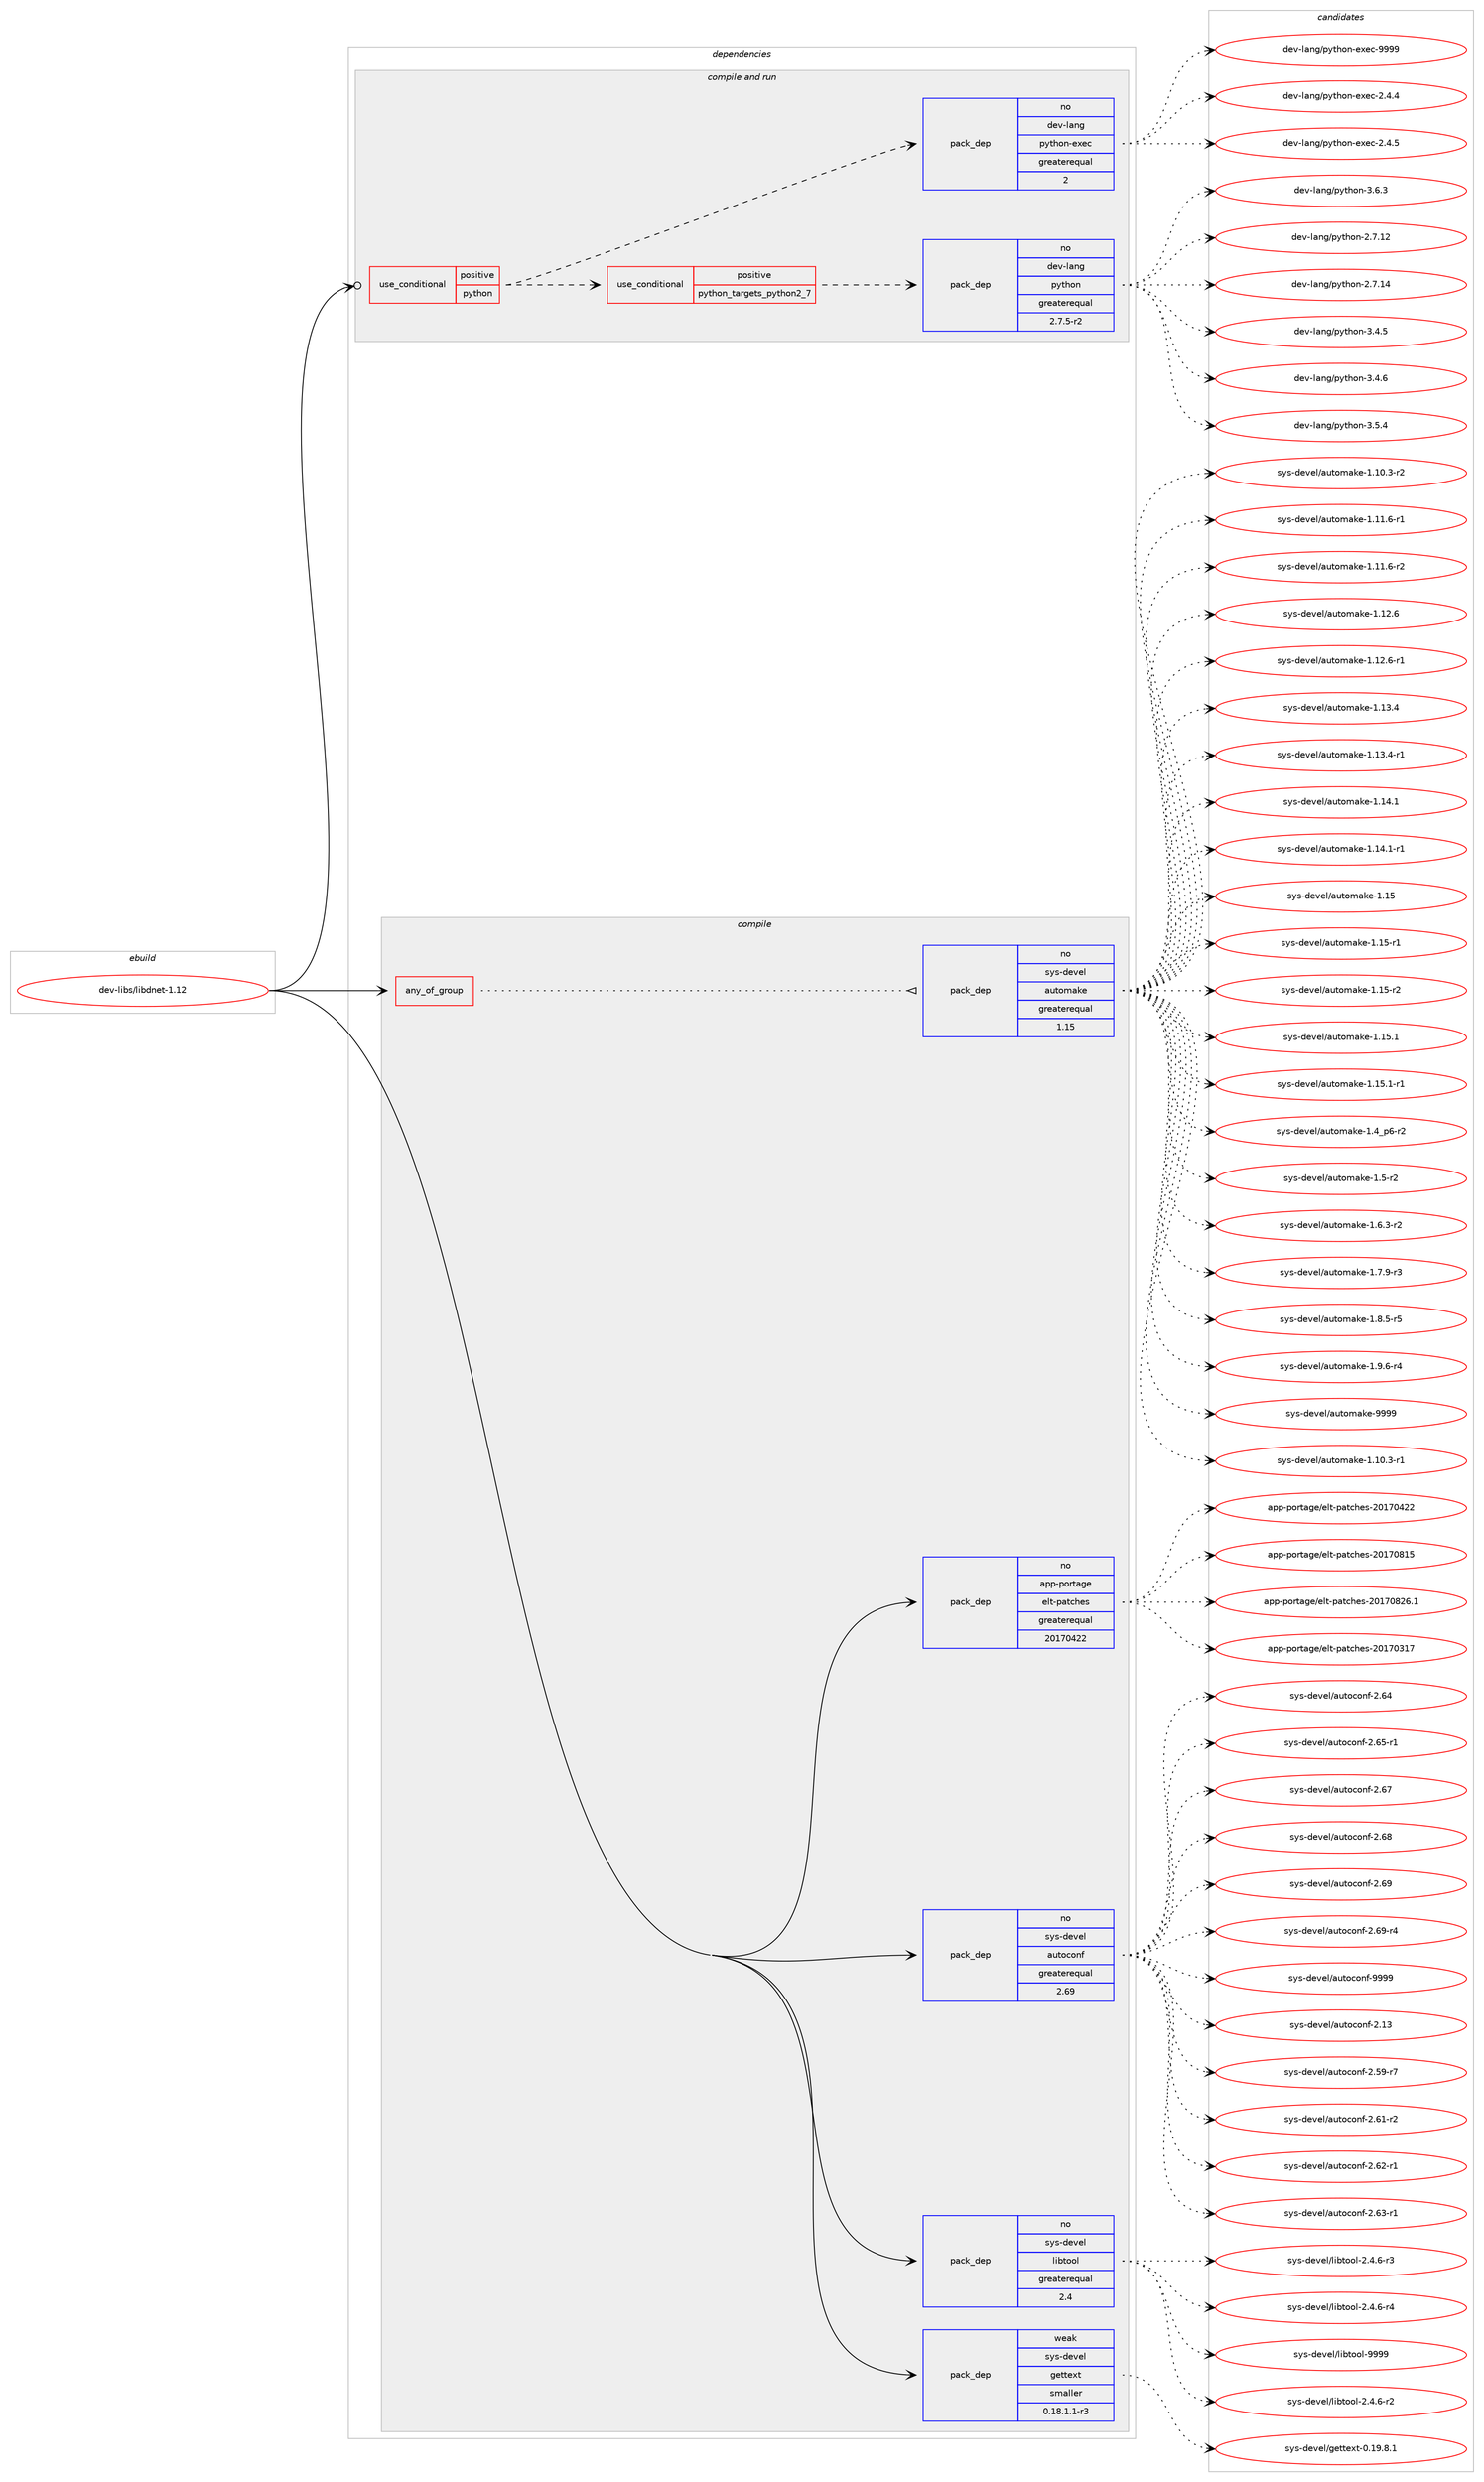 digraph prolog {

# *************
# Graph options
# *************

newrank=true;
concentrate=true;
compound=true;
graph [rankdir=LR,fontname=Helvetica,fontsize=10,ranksep=1.5];#, ranksep=2.5, nodesep=0.2];
edge  [arrowhead=vee];
node  [fontname=Helvetica,fontsize=10];

# **********
# The ebuild
# **********

subgraph cluster_leftcol {
color=gray;
rank=same;
label=<<i>ebuild</i>>;
id [label="dev-libs/libdnet-1.12", color=red, width=4, href="../dev-libs/libdnet-1.12.svg"];
}

# ****************
# The dependencies
# ****************

subgraph cluster_midcol {
color=gray;
label=<<i>dependencies</i>>;
subgraph cluster_compile {
fillcolor="#eeeeee";
style=filled;
label=<<i>compile</i>>;
subgraph any3333 {
dependency114619 [label=<<TABLE BORDER="0" CELLBORDER="1" CELLSPACING="0" CELLPADDING="4"><TR><TD CELLPADDING="10">any_of_group</TD></TR></TABLE>>, shape=none, color=red];subgraph pack86446 {
dependency114620 [label=<<TABLE BORDER="0" CELLBORDER="1" CELLSPACING="0" CELLPADDING="4" WIDTH="220"><TR><TD ROWSPAN="6" CELLPADDING="30">pack_dep</TD></TR><TR><TD WIDTH="110">no</TD></TR><TR><TD>sys-devel</TD></TR><TR><TD>automake</TD></TR><TR><TD>greaterequal</TD></TR><TR><TD>1.15</TD></TR></TABLE>>, shape=none, color=blue];
}
dependency114619:e -> dependency114620:w [weight=20,style="dotted",arrowhead="oinv"];
}
id:e -> dependency114619:w [weight=20,style="solid",arrowhead="vee"];
subgraph pack86447 {
dependency114621 [label=<<TABLE BORDER="0" CELLBORDER="1" CELLSPACING="0" CELLPADDING="4" WIDTH="220"><TR><TD ROWSPAN="6" CELLPADDING="30">pack_dep</TD></TR><TR><TD WIDTH="110">no</TD></TR><TR><TD>app-portage</TD></TR><TR><TD>elt-patches</TD></TR><TR><TD>greaterequal</TD></TR><TR><TD>20170422</TD></TR></TABLE>>, shape=none, color=blue];
}
id:e -> dependency114621:w [weight=20,style="solid",arrowhead="vee"];
subgraph pack86448 {
dependency114622 [label=<<TABLE BORDER="0" CELLBORDER="1" CELLSPACING="0" CELLPADDING="4" WIDTH="220"><TR><TD ROWSPAN="6" CELLPADDING="30">pack_dep</TD></TR><TR><TD WIDTH="110">no</TD></TR><TR><TD>sys-devel</TD></TR><TR><TD>autoconf</TD></TR><TR><TD>greaterequal</TD></TR><TR><TD>2.69</TD></TR></TABLE>>, shape=none, color=blue];
}
id:e -> dependency114622:w [weight=20,style="solid",arrowhead="vee"];
subgraph pack86449 {
dependency114623 [label=<<TABLE BORDER="0" CELLBORDER="1" CELLSPACING="0" CELLPADDING="4" WIDTH="220"><TR><TD ROWSPAN="6" CELLPADDING="30">pack_dep</TD></TR><TR><TD WIDTH="110">no</TD></TR><TR><TD>sys-devel</TD></TR><TR><TD>libtool</TD></TR><TR><TD>greaterequal</TD></TR><TR><TD>2.4</TD></TR></TABLE>>, shape=none, color=blue];
}
id:e -> dependency114623:w [weight=20,style="solid",arrowhead="vee"];
subgraph pack86450 {
dependency114624 [label=<<TABLE BORDER="0" CELLBORDER="1" CELLSPACING="0" CELLPADDING="4" WIDTH="220"><TR><TD ROWSPAN="6" CELLPADDING="30">pack_dep</TD></TR><TR><TD WIDTH="110">weak</TD></TR><TR><TD>sys-devel</TD></TR><TR><TD>gettext</TD></TR><TR><TD>smaller</TD></TR><TR><TD>0.18.1.1-r3</TD></TR></TABLE>>, shape=none, color=blue];
}
id:e -> dependency114624:w [weight=20,style="solid",arrowhead="vee"];
}
subgraph cluster_compileandrun {
fillcolor="#eeeeee";
style=filled;
label=<<i>compile and run</i>>;
subgraph cond24810 {
dependency114625 [label=<<TABLE BORDER="0" CELLBORDER="1" CELLSPACING="0" CELLPADDING="4"><TR><TD ROWSPAN="3" CELLPADDING="10">use_conditional</TD></TR><TR><TD>positive</TD></TR><TR><TD>python</TD></TR></TABLE>>, shape=none, color=red];
subgraph cond24811 {
dependency114626 [label=<<TABLE BORDER="0" CELLBORDER="1" CELLSPACING="0" CELLPADDING="4"><TR><TD ROWSPAN="3" CELLPADDING="10">use_conditional</TD></TR><TR><TD>positive</TD></TR><TR><TD>python_targets_python2_7</TD></TR></TABLE>>, shape=none, color=red];
subgraph pack86451 {
dependency114627 [label=<<TABLE BORDER="0" CELLBORDER="1" CELLSPACING="0" CELLPADDING="4" WIDTH="220"><TR><TD ROWSPAN="6" CELLPADDING="30">pack_dep</TD></TR><TR><TD WIDTH="110">no</TD></TR><TR><TD>dev-lang</TD></TR><TR><TD>python</TD></TR><TR><TD>greaterequal</TD></TR><TR><TD>2.7.5-r2</TD></TR></TABLE>>, shape=none, color=blue];
}
dependency114626:e -> dependency114627:w [weight=20,style="dashed",arrowhead="vee"];
}
dependency114625:e -> dependency114626:w [weight=20,style="dashed",arrowhead="vee"];
subgraph pack86452 {
dependency114628 [label=<<TABLE BORDER="0" CELLBORDER="1" CELLSPACING="0" CELLPADDING="4" WIDTH="220"><TR><TD ROWSPAN="6" CELLPADDING="30">pack_dep</TD></TR><TR><TD WIDTH="110">no</TD></TR><TR><TD>dev-lang</TD></TR><TR><TD>python-exec</TD></TR><TR><TD>greaterequal</TD></TR><TR><TD>2</TD></TR></TABLE>>, shape=none, color=blue];
}
dependency114625:e -> dependency114628:w [weight=20,style="dashed",arrowhead="vee"];
}
id:e -> dependency114625:w [weight=20,style="solid",arrowhead="odotvee"];
}
subgraph cluster_run {
fillcolor="#eeeeee";
style=filled;
label=<<i>run</i>>;
}
}

# **************
# The candidates
# **************

subgraph cluster_choices {
rank=same;
color=gray;
label=<<i>candidates</i>>;

subgraph choice86446 {
color=black;
nodesep=1;
choice11512111545100101118101108479711711611110997107101454946494846514511449 [label="sys-devel/automake-1.10.3-r1", color=red, width=4,href="../sys-devel/automake-1.10.3-r1.svg"];
choice11512111545100101118101108479711711611110997107101454946494846514511450 [label="sys-devel/automake-1.10.3-r2", color=red, width=4,href="../sys-devel/automake-1.10.3-r2.svg"];
choice11512111545100101118101108479711711611110997107101454946494946544511449 [label="sys-devel/automake-1.11.6-r1", color=red, width=4,href="../sys-devel/automake-1.11.6-r1.svg"];
choice11512111545100101118101108479711711611110997107101454946494946544511450 [label="sys-devel/automake-1.11.6-r2", color=red, width=4,href="../sys-devel/automake-1.11.6-r2.svg"];
choice1151211154510010111810110847971171161111099710710145494649504654 [label="sys-devel/automake-1.12.6", color=red, width=4,href="../sys-devel/automake-1.12.6.svg"];
choice11512111545100101118101108479711711611110997107101454946495046544511449 [label="sys-devel/automake-1.12.6-r1", color=red, width=4,href="../sys-devel/automake-1.12.6-r1.svg"];
choice1151211154510010111810110847971171161111099710710145494649514652 [label="sys-devel/automake-1.13.4", color=red, width=4,href="../sys-devel/automake-1.13.4.svg"];
choice11512111545100101118101108479711711611110997107101454946495146524511449 [label="sys-devel/automake-1.13.4-r1", color=red, width=4,href="../sys-devel/automake-1.13.4-r1.svg"];
choice1151211154510010111810110847971171161111099710710145494649524649 [label="sys-devel/automake-1.14.1", color=red, width=4,href="../sys-devel/automake-1.14.1.svg"];
choice11512111545100101118101108479711711611110997107101454946495246494511449 [label="sys-devel/automake-1.14.1-r1", color=red, width=4,href="../sys-devel/automake-1.14.1-r1.svg"];
choice115121115451001011181011084797117116111109971071014549464953 [label="sys-devel/automake-1.15", color=red, width=4,href="../sys-devel/automake-1.15.svg"];
choice1151211154510010111810110847971171161111099710710145494649534511449 [label="sys-devel/automake-1.15-r1", color=red, width=4,href="../sys-devel/automake-1.15-r1.svg"];
choice1151211154510010111810110847971171161111099710710145494649534511450 [label="sys-devel/automake-1.15-r2", color=red, width=4,href="../sys-devel/automake-1.15-r2.svg"];
choice1151211154510010111810110847971171161111099710710145494649534649 [label="sys-devel/automake-1.15.1", color=red, width=4,href="../sys-devel/automake-1.15.1.svg"];
choice11512111545100101118101108479711711611110997107101454946495346494511449 [label="sys-devel/automake-1.15.1-r1", color=red, width=4,href="../sys-devel/automake-1.15.1-r1.svg"];
choice115121115451001011181011084797117116111109971071014549465295112544511450 [label="sys-devel/automake-1.4_p6-r2", color=red, width=4,href="../sys-devel/automake-1.4_p6-r2.svg"];
choice11512111545100101118101108479711711611110997107101454946534511450 [label="sys-devel/automake-1.5-r2", color=red, width=4,href="../sys-devel/automake-1.5-r2.svg"];
choice115121115451001011181011084797117116111109971071014549465446514511450 [label="sys-devel/automake-1.6.3-r2", color=red, width=4,href="../sys-devel/automake-1.6.3-r2.svg"];
choice115121115451001011181011084797117116111109971071014549465546574511451 [label="sys-devel/automake-1.7.9-r3", color=red, width=4,href="../sys-devel/automake-1.7.9-r3.svg"];
choice115121115451001011181011084797117116111109971071014549465646534511453 [label="sys-devel/automake-1.8.5-r5", color=red, width=4,href="../sys-devel/automake-1.8.5-r5.svg"];
choice115121115451001011181011084797117116111109971071014549465746544511452 [label="sys-devel/automake-1.9.6-r4", color=red, width=4,href="../sys-devel/automake-1.9.6-r4.svg"];
choice115121115451001011181011084797117116111109971071014557575757 [label="sys-devel/automake-9999", color=red, width=4,href="../sys-devel/automake-9999.svg"];
dependency114620:e -> choice11512111545100101118101108479711711611110997107101454946494846514511449:w [style=dotted,weight="100"];
dependency114620:e -> choice11512111545100101118101108479711711611110997107101454946494846514511450:w [style=dotted,weight="100"];
dependency114620:e -> choice11512111545100101118101108479711711611110997107101454946494946544511449:w [style=dotted,weight="100"];
dependency114620:e -> choice11512111545100101118101108479711711611110997107101454946494946544511450:w [style=dotted,weight="100"];
dependency114620:e -> choice1151211154510010111810110847971171161111099710710145494649504654:w [style=dotted,weight="100"];
dependency114620:e -> choice11512111545100101118101108479711711611110997107101454946495046544511449:w [style=dotted,weight="100"];
dependency114620:e -> choice1151211154510010111810110847971171161111099710710145494649514652:w [style=dotted,weight="100"];
dependency114620:e -> choice11512111545100101118101108479711711611110997107101454946495146524511449:w [style=dotted,weight="100"];
dependency114620:e -> choice1151211154510010111810110847971171161111099710710145494649524649:w [style=dotted,weight="100"];
dependency114620:e -> choice11512111545100101118101108479711711611110997107101454946495246494511449:w [style=dotted,weight="100"];
dependency114620:e -> choice115121115451001011181011084797117116111109971071014549464953:w [style=dotted,weight="100"];
dependency114620:e -> choice1151211154510010111810110847971171161111099710710145494649534511449:w [style=dotted,weight="100"];
dependency114620:e -> choice1151211154510010111810110847971171161111099710710145494649534511450:w [style=dotted,weight="100"];
dependency114620:e -> choice1151211154510010111810110847971171161111099710710145494649534649:w [style=dotted,weight="100"];
dependency114620:e -> choice11512111545100101118101108479711711611110997107101454946495346494511449:w [style=dotted,weight="100"];
dependency114620:e -> choice115121115451001011181011084797117116111109971071014549465295112544511450:w [style=dotted,weight="100"];
dependency114620:e -> choice11512111545100101118101108479711711611110997107101454946534511450:w [style=dotted,weight="100"];
dependency114620:e -> choice115121115451001011181011084797117116111109971071014549465446514511450:w [style=dotted,weight="100"];
dependency114620:e -> choice115121115451001011181011084797117116111109971071014549465546574511451:w [style=dotted,weight="100"];
dependency114620:e -> choice115121115451001011181011084797117116111109971071014549465646534511453:w [style=dotted,weight="100"];
dependency114620:e -> choice115121115451001011181011084797117116111109971071014549465746544511452:w [style=dotted,weight="100"];
dependency114620:e -> choice115121115451001011181011084797117116111109971071014557575757:w [style=dotted,weight="100"];
}
subgraph choice86447 {
color=black;
nodesep=1;
choice97112112451121111141169710310147101108116451129711699104101115455048495548514955 [label="app-portage/elt-patches-20170317", color=red, width=4,href="../app-portage/elt-patches-20170317.svg"];
choice97112112451121111141169710310147101108116451129711699104101115455048495548525050 [label="app-portage/elt-patches-20170422", color=red, width=4,href="../app-portage/elt-patches-20170422.svg"];
choice97112112451121111141169710310147101108116451129711699104101115455048495548564953 [label="app-portage/elt-patches-20170815", color=red, width=4,href="../app-portage/elt-patches-20170815.svg"];
choice971121124511211111411697103101471011081164511297116991041011154550484955485650544649 [label="app-portage/elt-patches-20170826.1", color=red, width=4,href="../app-portage/elt-patches-20170826.1.svg"];
dependency114621:e -> choice97112112451121111141169710310147101108116451129711699104101115455048495548514955:w [style=dotted,weight="100"];
dependency114621:e -> choice97112112451121111141169710310147101108116451129711699104101115455048495548525050:w [style=dotted,weight="100"];
dependency114621:e -> choice97112112451121111141169710310147101108116451129711699104101115455048495548564953:w [style=dotted,weight="100"];
dependency114621:e -> choice971121124511211111411697103101471011081164511297116991041011154550484955485650544649:w [style=dotted,weight="100"];
}
subgraph choice86448 {
color=black;
nodesep=1;
choice115121115451001011181011084797117116111991111101024550464951 [label="sys-devel/autoconf-2.13", color=red, width=4,href="../sys-devel/autoconf-2.13.svg"];
choice1151211154510010111810110847971171161119911111010245504653574511455 [label="sys-devel/autoconf-2.59-r7", color=red, width=4,href="../sys-devel/autoconf-2.59-r7.svg"];
choice1151211154510010111810110847971171161119911111010245504654494511450 [label="sys-devel/autoconf-2.61-r2", color=red, width=4,href="../sys-devel/autoconf-2.61-r2.svg"];
choice1151211154510010111810110847971171161119911111010245504654504511449 [label="sys-devel/autoconf-2.62-r1", color=red, width=4,href="../sys-devel/autoconf-2.62-r1.svg"];
choice1151211154510010111810110847971171161119911111010245504654514511449 [label="sys-devel/autoconf-2.63-r1", color=red, width=4,href="../sys-devel/autoconf-2.63-r1.svg"];
choice115121115451001011181011084797117116111991111101024550465452 [label="sys-devel/autoconf-2.64", color=red, width=4,href="../sys-devel/autoconf-2.64.svg"];
choice1151211154510010111810110847971171161119911111010245504654534511449 [label="sys-devel/autoconf-2.65-r1", color=red, width=4,href="../sys-devel/autoconf-2.65-r1.svg"];
choice115121115451001011181011084797117116111991111101024550465455 [label="sys-devel/autoconf-2.67", color=red, width=4,href="../sys-devel/autoconf-2.67.svg"];
choice115121115451001011181011084797117116111991111101024550465456 [label="sys-devel/autoconf-2.68", color=red, width=4,href="../sys-devel/autoconf-2.68.svg"];
choice115121115451001011181011084797117116111991111101024550465457 [label="sys-devel/autoconf-2.69", color=red, width=4,href="../sys-devel/autoconf-2.69.svg"];
choice1151211154510010111810110847971171161119911111010245504654574511452 [label="sys-devel/autoconf-2.69-r4", color=red, width=4,href="../sys-devel/autoconf-2.69-r4.svg"];
choice115121115451001011181011084797117116111991111101024557575757 [label="sys-devel/autoconf-9999", color=red, width=4,href="../sys-devel/autoconf-9999.svg"];
dependency114622:e -> choice115121115451001011181011084797117116111991111101024550464951:w [style=dotted,weight="100"];
dependency114622:e -> choice1151211154510010111810110847971171161119911111010245504653574511455:w [style=dotted,weight="100"];
dependency114622:e -> choice1151211154510010111810110847971171161119911111010245504654494511450:w [style=dotted,weight="100"];
dependency114622:e -> choice1151211154510010111810110847971171161119911111010245504654504511449:w [style=dotted,weight="100"];
dependency114622:e -> choice1151211154510010111810110847971171161119911111010245504654514511449:w [style=dotted,weight="100"];
dependency114622:e -> choice115121115451001011181011084797117116111991111101024550465452:w [style=dotted,weight="100"];
dependency114622:e -> choice1151211154510010111810110847971171161119911111010245504654534511449:w [style=dotted,weight="100"];
dependency114622:e -> choice115121115451001011181011084797117116111991111101024550465455:w [style=dotted,weight="100"];
dependency114622:e -> choice115121115451001011181011084797117116111991111101024550465456:w [style=dotted,weight="100"];
dependency114622:e -> choice115121115451001011181011084797117116111991111101024550465457:w [style=dotted,weight="100"];
dependency114622:e -> choice1151211154510010111810110847971171161119911111010245504654574511452:w [style=dotted,weight="100"];
dependency114622:e -> choice115121115451001011181011084797117116111991111101024557575757:w [style=dotted,weight="100"];
}
subgraph choice86449 {
color=black;
nodesep=1;
choice1151211154510010111810110847108105981161111111084550465246544511450 [label="sys-devel/libtool-2.4.6-r2", color=red, width=4,href="../sys-devel/libtool-2.4.6-r2.svg"];
choice1151211154510010111810110847108105981161111111084550465246544511451 [label="sys-devel/libtool-2.4.6-r3", color=red, width=4,href="../sys-devel/libtool-2.4.6-r3.svg"];
choice1151211154510010111810110847108105981161111111084550465246544511452 [label="sys-devel/libtool-2.4.6-r4", color=red, width=4,href="../sys-devel/libtool-2.4.6-r4.svg"];
choice1151211154510010111810110847108105981161111111084557575757 [label="sys-devel/libtool-9999", color=red, width=4,href="../sys-devel/libtool-9999.svg"];
dependency114623:e -> choice1151211154510010111810110847108105981161111111084550465246544511450:w [style=dotted,weight="100"];
dependency114623:e -> choice1151211154510010111810110847108105981161111111084550465246544511451:w [style=dotted,weight="100"];
dependency114623:e -> choice1151211154510010111810110847108105981161111111084550465246544511452:w [style=dotted,weight="100"];
dependency114623:e -> choice1151211154510010111810110847108105981161111111084557575757:w [style=dotted,weight="100"];
}
subgraph choice86450 {
color=black;
nodesep=1;
choice1151211154510010111810110847103101116116101120116454846495746564649 [label="sys-devel/gettext-0.19.8.1", color=red, width=4,href="../sys-devel/gettext-0.19.8.1.svg"];
dependency114624:e -> choice1151211154510010111810110847103101116116101120116454846495746564649:w [style=dotted,weight="100"];
}
subgraph choice86451 {
color=black;
nodesep=1;
choice10010111845108971101034711212111610411111045504655464950 [label="dev-lang/python-2.7.12", color=red, width=4,href="../dev-lang/python-2.7.12.svg"];
choice10010111845108971101034711212111610411111045504655464952 [label="dev-lang/python-2.7.14", color=red, width=4,href="../dev-lang/python-2.7.14.svg"];
choice100101118451089711010347112121116104111110455146524653 [label="dev-lang/python-3.4.5", color=red, width=4,href="../dev-lang/python-3.4.5.svg"];
choice100101118451089711010347112121116104111110455146524654 [label="dev-lang/python-3.4.6", color=red, width=4,href="../dev-lang/python-3.4.6.svg"];
choice100101118451089711010347112121116104111110455146534652 [label="dev-lang/python-3.5.4", color=red, width=4,href="../dev-lang/python-3.5.4.svg"];
choice100101118451089711010347112121116104111110455146544651 [label="dev-lang/python-3.6.3", color=red, width=4,href="../dev-lang/python-3.6.3.svg"];
dependency114627:e -> choice10010111845108971101034711212111610411111045504655464950:w [style=dotted,weight="100"];
dependency114627:e -> choice10010111845108971101034711212111610411111045504655464952:w [style=dotted,weight="100"];
dependency114627:e -> choice100101118451089711010347112121116104111110455146524653:w [style=dotted,weight="100"];
dependency114627:e -> choice100101118451089711010347112121116104111110455146524654:w [style=dotted,weight="100"];
dependency114627:e -> choice100101118451089711010347112121116104111110455146534652:w [style=dotted,weight="100"];
dependency114627:e -> choice100101118451089711010347112121116104111110455146544651:w [style=dotted,weight="100"];
}
subgraph choice86452 {
color=black;
nodesep=1;
choice1001011184510897110103471121211161041111104510112010199455046524652 [label="dev-lang/python-exec-2.4.4", color=red, width=4,href="../dev-lang/python-exec-2.4.4.svg"];
choice1001011184510897110103471121211161041111104510112010199455046524653 [label="dev-lang/python-exec-2.4.5", color=red, width=4,href="../dev-lang/python-exec-2.4.5.svg"];
choice10010111845108971101034711212111610411111045101120101994557575757 [label="dev-lang/python-exec-9999", color=red, width=4,href="../dev-lang/python-exec-9999.svg"];
dependency114628:e -> choice1001011184510897110103471121211161041111104510112010199455046524652:w [style=dotted,weight="100"];
dependency114628:e -> choice1001011184510897110103471121211161041111104510112010199455046524653:w [style=dotted,weight="100"];
dependency114628:e -> choice10010111845108971101034711212111610411111045101120101994557575757:w [style=dotted,weight="100"];
}
}

}

